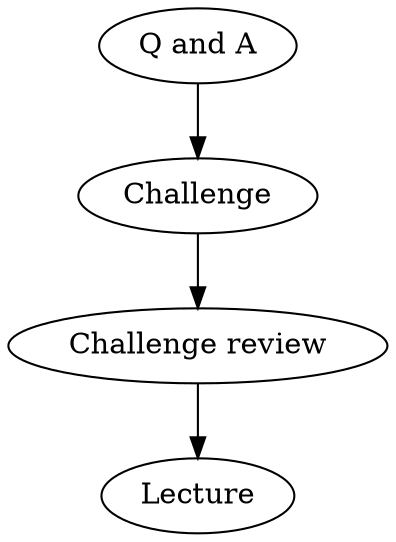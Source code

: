 # dot -T png < standard.dot > standard.png
digraph G {
a [label="Q and A"];
b [label="Challenge"];
c [label="Challenge review"];
d [label="Lecture"];
a->b;
b->c;
c->d;
}
